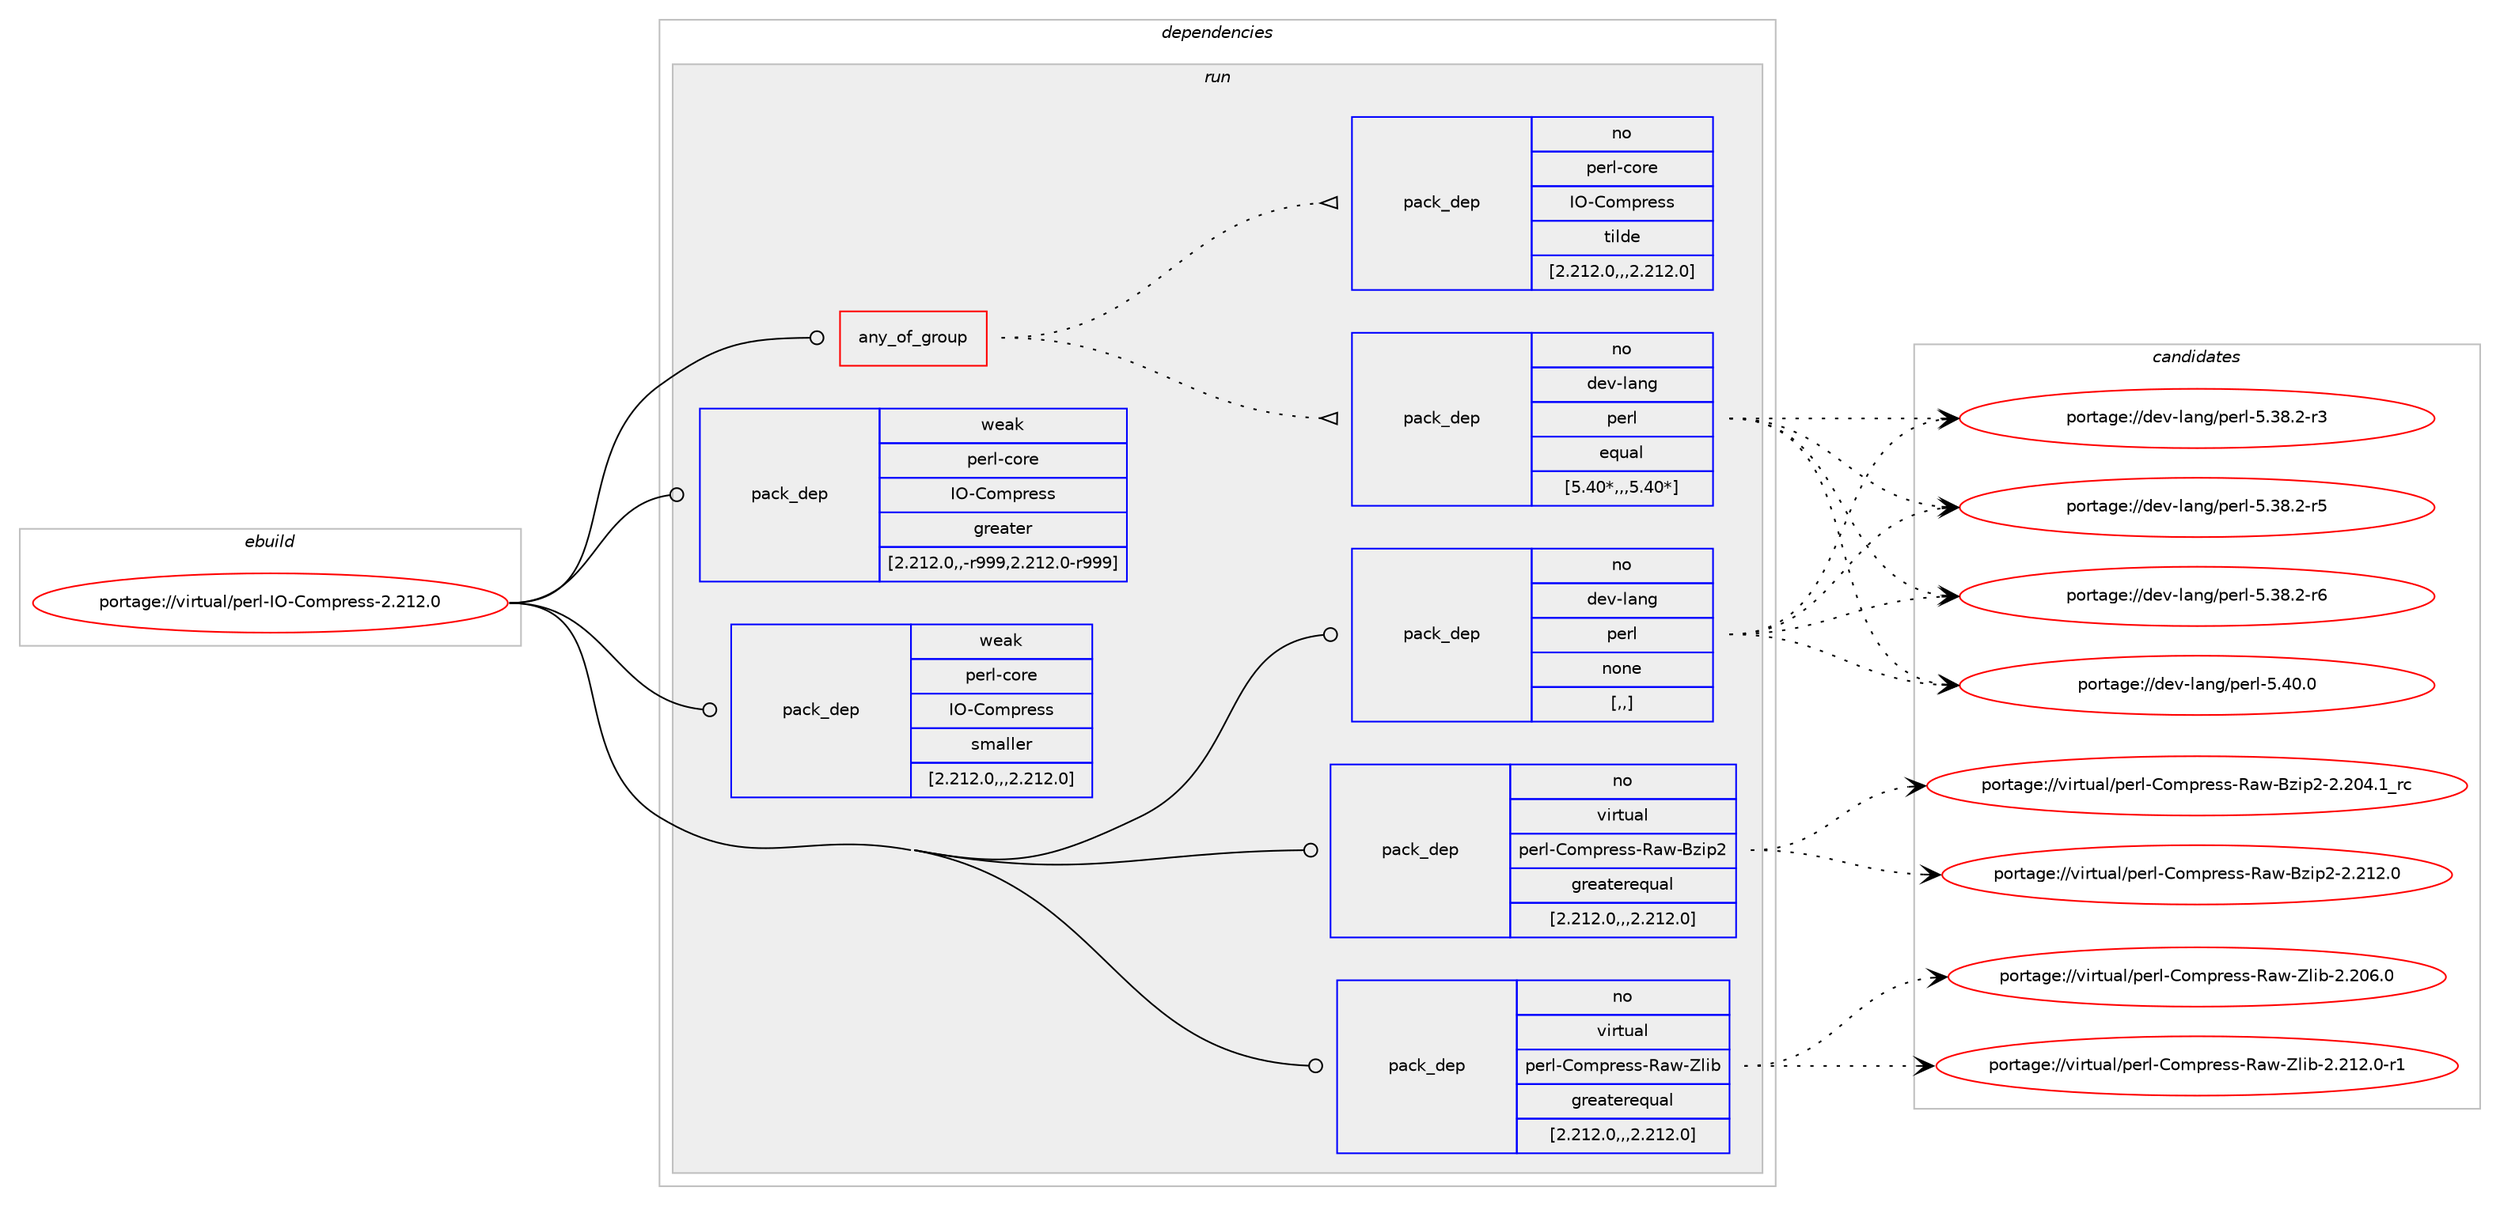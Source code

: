 digraph prolog {

# *************
# Graph options
# *************

newrank=true;
concentrate=true;
compound=true;
graph [rankdir=LR,fontname=Helvetica,fontsize=10,ranksep=1.5];#, ranksep=2.5, nodesep=0.2];
edge  [arrowhead=vee];
node  [fontname=Helvetica,fontsize=10];

# **********
# The ebuild
# **********

subgraph cluster_leftcol {
color=gray;
rank=same;
label=<<i>ebuild</i>>;
id [label="portage://virtual/perl-IO-Compress-2.212.0", color=red, width=4, href="../virtual/perl-IO-Compress-2.212.0.svg"];
}

# ****************
# The dependencies
# ****************

subgraph cluster_midcol {
color=gray;
label=<<i>dependencies</i>>;
subgraph cluster_compile {
fillcolor="#eeeeee";
style=filled;
label=<<i>compile</i>>;
}
subgraph cluster_compileandrun {
fillcolor="#eeeeee";
style=filled;
label=<<i>compile and run</i>>;
}
subgraph cluster_run {
fillcolor="#eeeeee";
style=filled;
label=<<i>run</i>>;
subgraph any2863 {
dependency434753 [label=<<TABLE BORDER="0" CELLBORDER="1" CELLSPACING="0" CELLPADDING="4"><TR><TD CELLPADDING="10">any_of_group</TD></TR></TABLE>>, shape=none, color=red];subgraph pack315829 {
dependency434754 [label=<<TABLE BORDER="0" CELLBORDER="1" CELLSPACING="0" CELLPADDING="4" WIDTH="220"><TR><TD ROWSPAN="6" CELLPADDING="30">pack_dep</TD></TR><TR><TD WIDTH="110">no</TD></TR><TR><TD>dev-lang</TD></TR><TR><TD>perl</TD></TR><TR><TD>equal</TD></TR><TR><TD>[5.40*,,,5.40*]</TD></TR></TABLE>>, shape=none, color=blue];
}
dependency434753:e -> dependency434754:w [weight=20,style="dotted",arrowhead="oinv"];
subgraph pack315830 {
dependency434755 [label=<<TABLE BORDER="0" CELLBORDER="1" CELLSPACING="0" CELLPADDING="4" WIDTH="220"><TR><TD ROWSPAN="6" CELLPADDING="30">pack_dep</TD></TR><TR><TD WIDTH="110">no</TD></TR><TR><TD>perl-core</TD></TR><TR><TD>IO-Compress</TD></TR><TR><TD>tilde</TD></TR><TR><TD>[2.212.0,,,2.212.0]</TD></TR></TABLE>>, shape=none, color=blue];
}
dependency434753:e -> dependency434755:w [weight=20,style="dotted",arrowhead="oinv"];
}
id:e -> dependency434753:w [weight=20,style="solid",arrowhead="odot"];
subgraph pack315831 {
dependency434756 [label=<<TABLE BORDER="0" CELLBORDER="1" CELLSPACING="0" CELLPADDING="4" WIDTH="220"><TR><TD ROWSPAN="6" CELLPADDING="30">pack_dep</TD></TR><TR><TD WIDTH="110">no</TD></TR><TR><TD>dev-lang</TD></TR><TR><TD>perl</TD></TR><TR><TD>none</TD></TR><TR><TD>[,,]</TD></TR></TABLE>>, shape=none, color=blue];
}
id:e -> dependency434756:w [weight=20,style="solid",arrowhead="odot"];
subgraph pack315832 {
dependency434757 [label=<<TABLE BORDER="0" CELLBORDER="1" CELLSPACING="0" CELLPADDING="4" WIDTH="220"><TR><TD ROWSPAN="6" CELLPADDING="30">pack_dep</TD></TR><TR><TD WIDTH="110">no</TD></TR><TR><TD>virtual</TD></TR><TR><TD>perl-Compress-Raw-Bzip2</TD></TR><TR><TD>greaterequal</TD></TR><TR><TD>[2.212.0,,,2.212.0]</TD></TR></TABLE>>, shape=none, color=blue];
}
id:e -> dependency434757:w [weight=20,style="solid",arrowhead="odot"];
subgraph pack315833 {
dependency434758 [label=<<TABLE BORDER="0" CELLBORDER="1" CELLSPACING="0" CELLPADDING="4" WIDTH="220"><TR><TD ROWSPAN="6" CELLPADDING="30">pack_dep</TD></TR><TR><TD WIDTH="110">no</TD></TR><TR><TD>virtual</TD></TR><TR><TD>perl-Compress-Raw-Zlib</TD></TR><TR><TD>greaterequal</TD></TR><TR><TD>[2.212.0,,,2.212.0]</TD></TR></TABLE>>, shape=none, color=blue];
}
id:e -> dependency434758:w [weight=20,style="solid",arrowhead="odot"];
subgraph pack315834 {
dependency434759 [label=<<TABLE BORDER="0" CELLBORDER="1" CELLSPACING="0" CELLPADDING="4" WIDTH="220"><TR><TD ROWSPAN="6" CELLPADDING="30">pack_dep</TD></TR><TR><TD WIDTH="110">weak</TD></TR><TR><TD>perl-core</TD></TR><TR><TD>IO-Compress</TD></TR><TR><TD>greater</TD></TR><TR><TD>[2.212.0,,-r999,2.212.0-r999]</TD></TR></TABLE>>, shape=none, color=blue];
}
id:e -> dependency434759:w [weight=20,style="solid",arrowhead="odot"];
subgraph pack315835 {
dependency434760 [label=<<TABLE BORDER="0" CELLBORDER="1" CELLSPACING="0" CELLPADDING="4" WIDTH="220"><TR><TD ROWSPAN="6" CELLPADDING="30">pack_dep</TD></TR><TR><TD WIDTH="110">weak</TD></TR><TR><TD>perl-core</TD></TR><TR><TD>IO-Compress</TD></TR><TR><TD>smaller</TD></TR><TR><TD>[2.212.0,,,2.212.0]</TD></TR></TABLE>>, shape=none, color=blue];
}
id:e -> dependency434760:w [weight=20,style="solid",arrowhead="odot"];
}
}

# **************
# The candidates
# **************

subgraph cluster_choices {
rank=same;
color=gray;
label=<<i>candidates</i>>;

subgraph choice315829 {
color=black;
nodesep=1;
choice100101118451089711010347112101114108455346515646504511451 [label="portage://dev-lang/perl-5.38.2-r3", color=red, width=4,href="../dev-lang/perl-5.38.2-r3.svg"];
choice100101118451089711010347112101114108455346515646504511453 [label="portage://dev-lang/perl-5.38.2-r5", color=red, width=4,href="../dev-lang/perl-5.38.2-r5.svg"];
choice100101118451089711010347112101114108455346515646504511454 [label="portage://dev-lang/perl-5.38.2-r6", color=red, width=4,href="../dev-lang/perl-5.38.2-r6.svg"];
choice10010111845108971101034711210111410845534652484648 [label="portage://dev-lang/perl-5.40.0", color=red, width=4,href="../dev-lang/perl-5.40.0.svg"];
dependency434754:e -> choice100101118451089711010347112101114108455346515646504511451:w [style=dotted,weight="100"];
dependency434754:e -> choice100101118451089711010347112101114108455346515646504511453:w [style=dotted,weight="100"];
dependency434754:e -> choice100101118451089711010347112101114108455346515646504511454:w [style=dotted,weight="100"];
dependency434754:e -> choice10010111845108971101034711210111410845534652484648:w [style=dotted,weight="100"];
}
subgraph choice315830 {
color=black;
nodesep=1;
}
subgraph choice315831 {
color=black;
nodesep=1;
choice100101118451089711010347112101114108455346515646504511451 [label="portage://dev-lang/perl-5.38.2-r3", color=red, width=4,href="../dev-lang/perl-5.38.2-r3.svg"];
choice100101118451089711010347112101114108455346515646504511453 [label="portage://dev-lang/perl-5.38.2-r5", color=red, width=4,href="../dev-lang/perl-5.38.2-r5.svg"];
choice100101118451089711010347112101114108455346515646504511454 [label="portage://dev-lang/perl-5.38.2-r6", color=red, width=4,href="../dev-lang/perl-5.38.2-r6.svg"];
choice10010111845108971101034711210111410845534652484648 [label="portage://dev-lang/perl-5.40.0", color=red, width=4,href="../dev-lang/perl-5.40.0.svg"];
dependency434756:e -> choice100101118451089711010347112101114108455346515646504511451:w [style=dotted,weight="100"];
dependency434756:e -> choice100101118451089711010347112101114108455346515646504511453:w [style=dotted,weight="100"];
dependency434756:e -> choice100101118451089711010347112101114108455346515646504511454:w [style=dotted,weight="100"];
dependency434756:e -> choice10010111845108971101034711210111410845534652484648:w [style=dotted,weight="100"];
}
subgraph choice315832 {
color=black;
nodesep=1;
choice1181051141161179710847112101114108456711110911211410111511545829711945661221051125045504650485246499511499 [label="portage://virtual/perl-Compress-Raw-Bzip2-2.204.1_rc", color=red, width=4,href="../virtual/perl-Compress-Raw-Bzip2-2.204.1_rc.svg"];
choice118105114116117971084711210111410845671111091121141011151154582971194566122105112504550465049504648 [label="portage://virtual/perl-Compress-Raw-Bzip2-2.212.0", color=red, width=4,href="../virtual/perl-Compress-Raw-Bzip2-2.212.0.svg"];
dependency434757:e -> choice1181051141161179710847112101114108456711110911211410111511545829711945661221051125045504650485246499511499:w [style=dotted,weight="100"];
dependency434757:e -> choice118105114116117971084711210111410845671111091121141011151154582971194566122105112504550465049504648:w [style=dotted,weight="100"];
}
subgraph choice315833 {
color=black;
nodesep=1;
choice118105114116117971084711210111410845671111091121141011151154582971194590108105984550465048544648 [label="portage://virtual/perl-Compress-Raw-Zlib-2.206.0", color=red, width=4,href="../virtual/perl-Compress-Raw-Zlib-2.206.0.svg"];
choice1181051141161179710847112101114108456711110911211410111511545829711945901081059845504650495046484511449 [label="portage://virtual/perl-Compress-Raw-Zlib-2.212.0-r1", color=red, width=4,href="../virtual/perl-Compress-Raw-Zlib-2.212.0-r1.svg"];
dependency434758:e -> choice118105114116117971084711210111410845671111091121141011151154582971194590108105984550465048544648:w [style=dotted,weight="100"];
dependency434758:e -> choice1181051141161179710847112101114108456711110911211410111511545829711945901081059845504650495046484511449:w [style=dotted,weight="100"];
}
subgraph choice315834 {
color=black;
nodesep=1;
}
subgraph choice315835 {
color=black;
nodesep=1;
}
}

}
